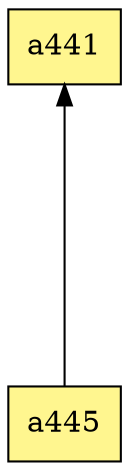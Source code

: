 digraph G {
rankdir=BT;ranksep="2.0";
"a445" [shape=record,fillcolor=khaki1,style=filled,label="{a445}"];
"a441" [shape=record,fillcolor=khaki1,style=filled,label="{a441}"];
"a445" -> "a441"
}